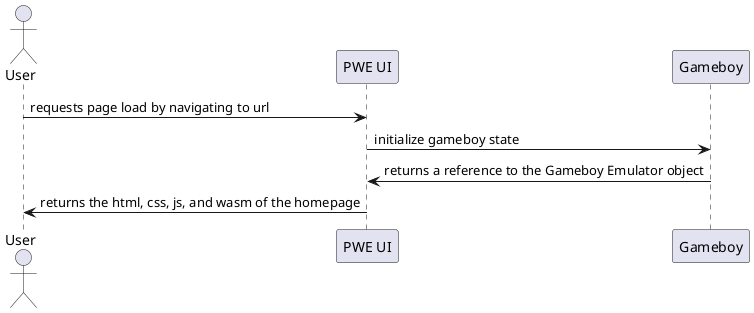 @startuml
actor User as user
participant "PWE UI"  as pwe
participant Gameboy as gb

user -> pwe : requests page load by navigating to url
pwe -> gb : initialize gameboy state
gb -> pwe : returns a reference to the Gameboy Emulator object
pwe -> user : returns the html, css, js, and wasm of the homepage

@enduml

